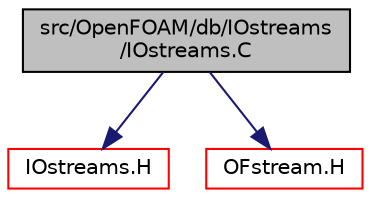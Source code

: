 digraph "src/OpenFOAM/db/IOstreams/IOstreams.C"
{
  bgcolor="transparent";
  edge [fontname="Helvetica",fontsize="10",labelfontname="Helvetica",labelfontsize="10"];
  node [fontname="Helvetica",fontsize="10",shape=record];
  Node0 [label="src/OpenFOAM/db/IOstreams\l/IOstreams.C",height=0.2,width=0.4,color="black", fillcolor="grey75", style="filled", fontcolor="black"];
  Node0 -> Node1 [color="midnightblue",fontsize="10",style="solid",fontname="Helvetica"];
  Node1 [label="IOstreams.H",height=0.2,width=0.4,color="red",URL="$a09830.html",tooltip="Useful combination of include files which define Sin, Sout and Serr and the use of IO streams general..."];
  Node0 -> Node70 [color="midnightblue",fontsize="10",style="solid",fontname="Helvetica"];
  Node70 [label="OFstream.H",height=0.2,width=0.4,color="red",URL="$a09791.html"];
}
